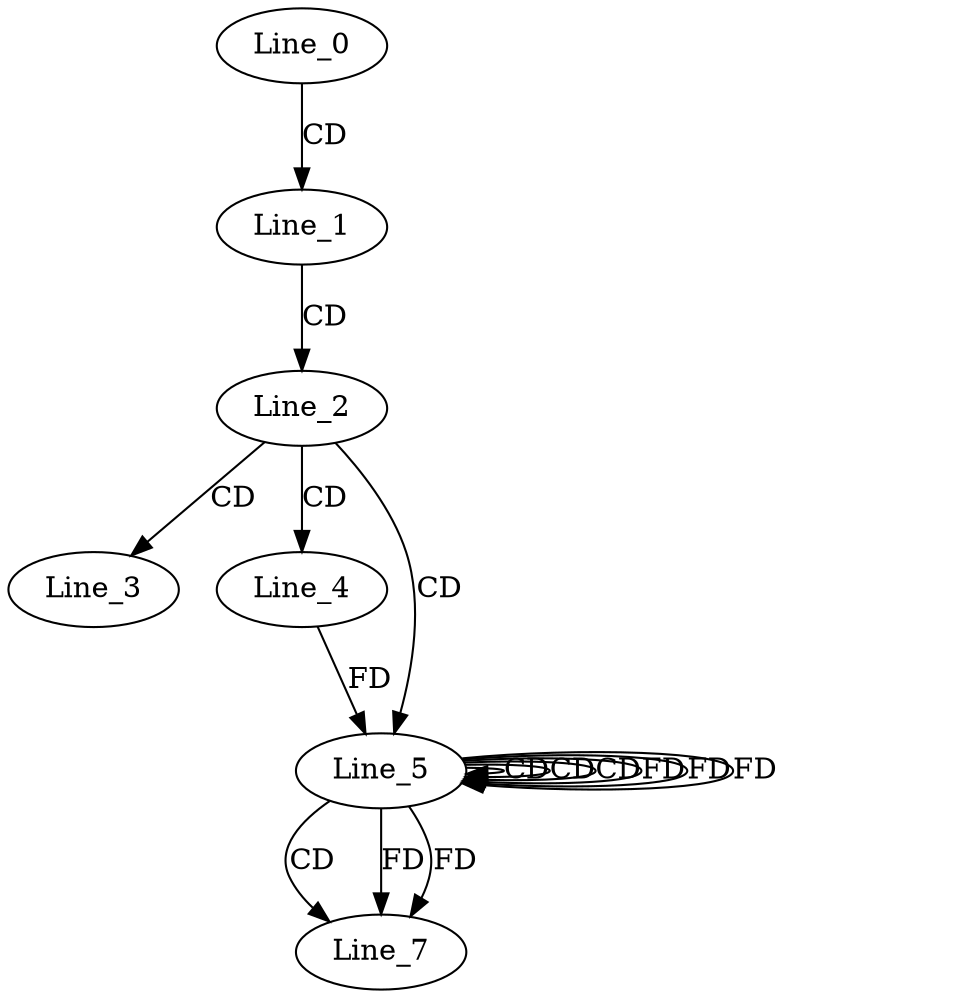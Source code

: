 digraph G {
  Line_0;
  Line_1;
  Line_2;
  Line_3;
  Line_4;
  Line_5;
  Line_5;
  Line_5;
  Line_5;
  Line_5;
  Line_7;
  Line_0 -> Line_1 [ label="CD" ];
  Line_1 -> Line_2 [ label="CD" ];
  Line_2 -> Line_3 [ label="CD" ];
  Line_2 -> Line_4 [ label="CD" ];
  Line_2 -> Line_5 [ label="CD" ];
  Line_5 -> Line_5 [ label="CD" ];
  Line_5 -> Line_5 [ label="CD" ];
  Line_5 -> Line_5 [ label="CD" ];
  Line_4 -> Line_5 [ label="FD" ];
  Line_5 -> Line_5 [ label="FD" ];
  Line_5 -> Line_7 [ label="CD" ];
  Line_5 -> Line_7 [ label="FD" ];
  Line_5 -> Line_7 [ label="FD" ];
  Line_5 -> Line_5 [ label="FD" ];
  Line_5 -> Line_5 [ label="FD" ];
}
